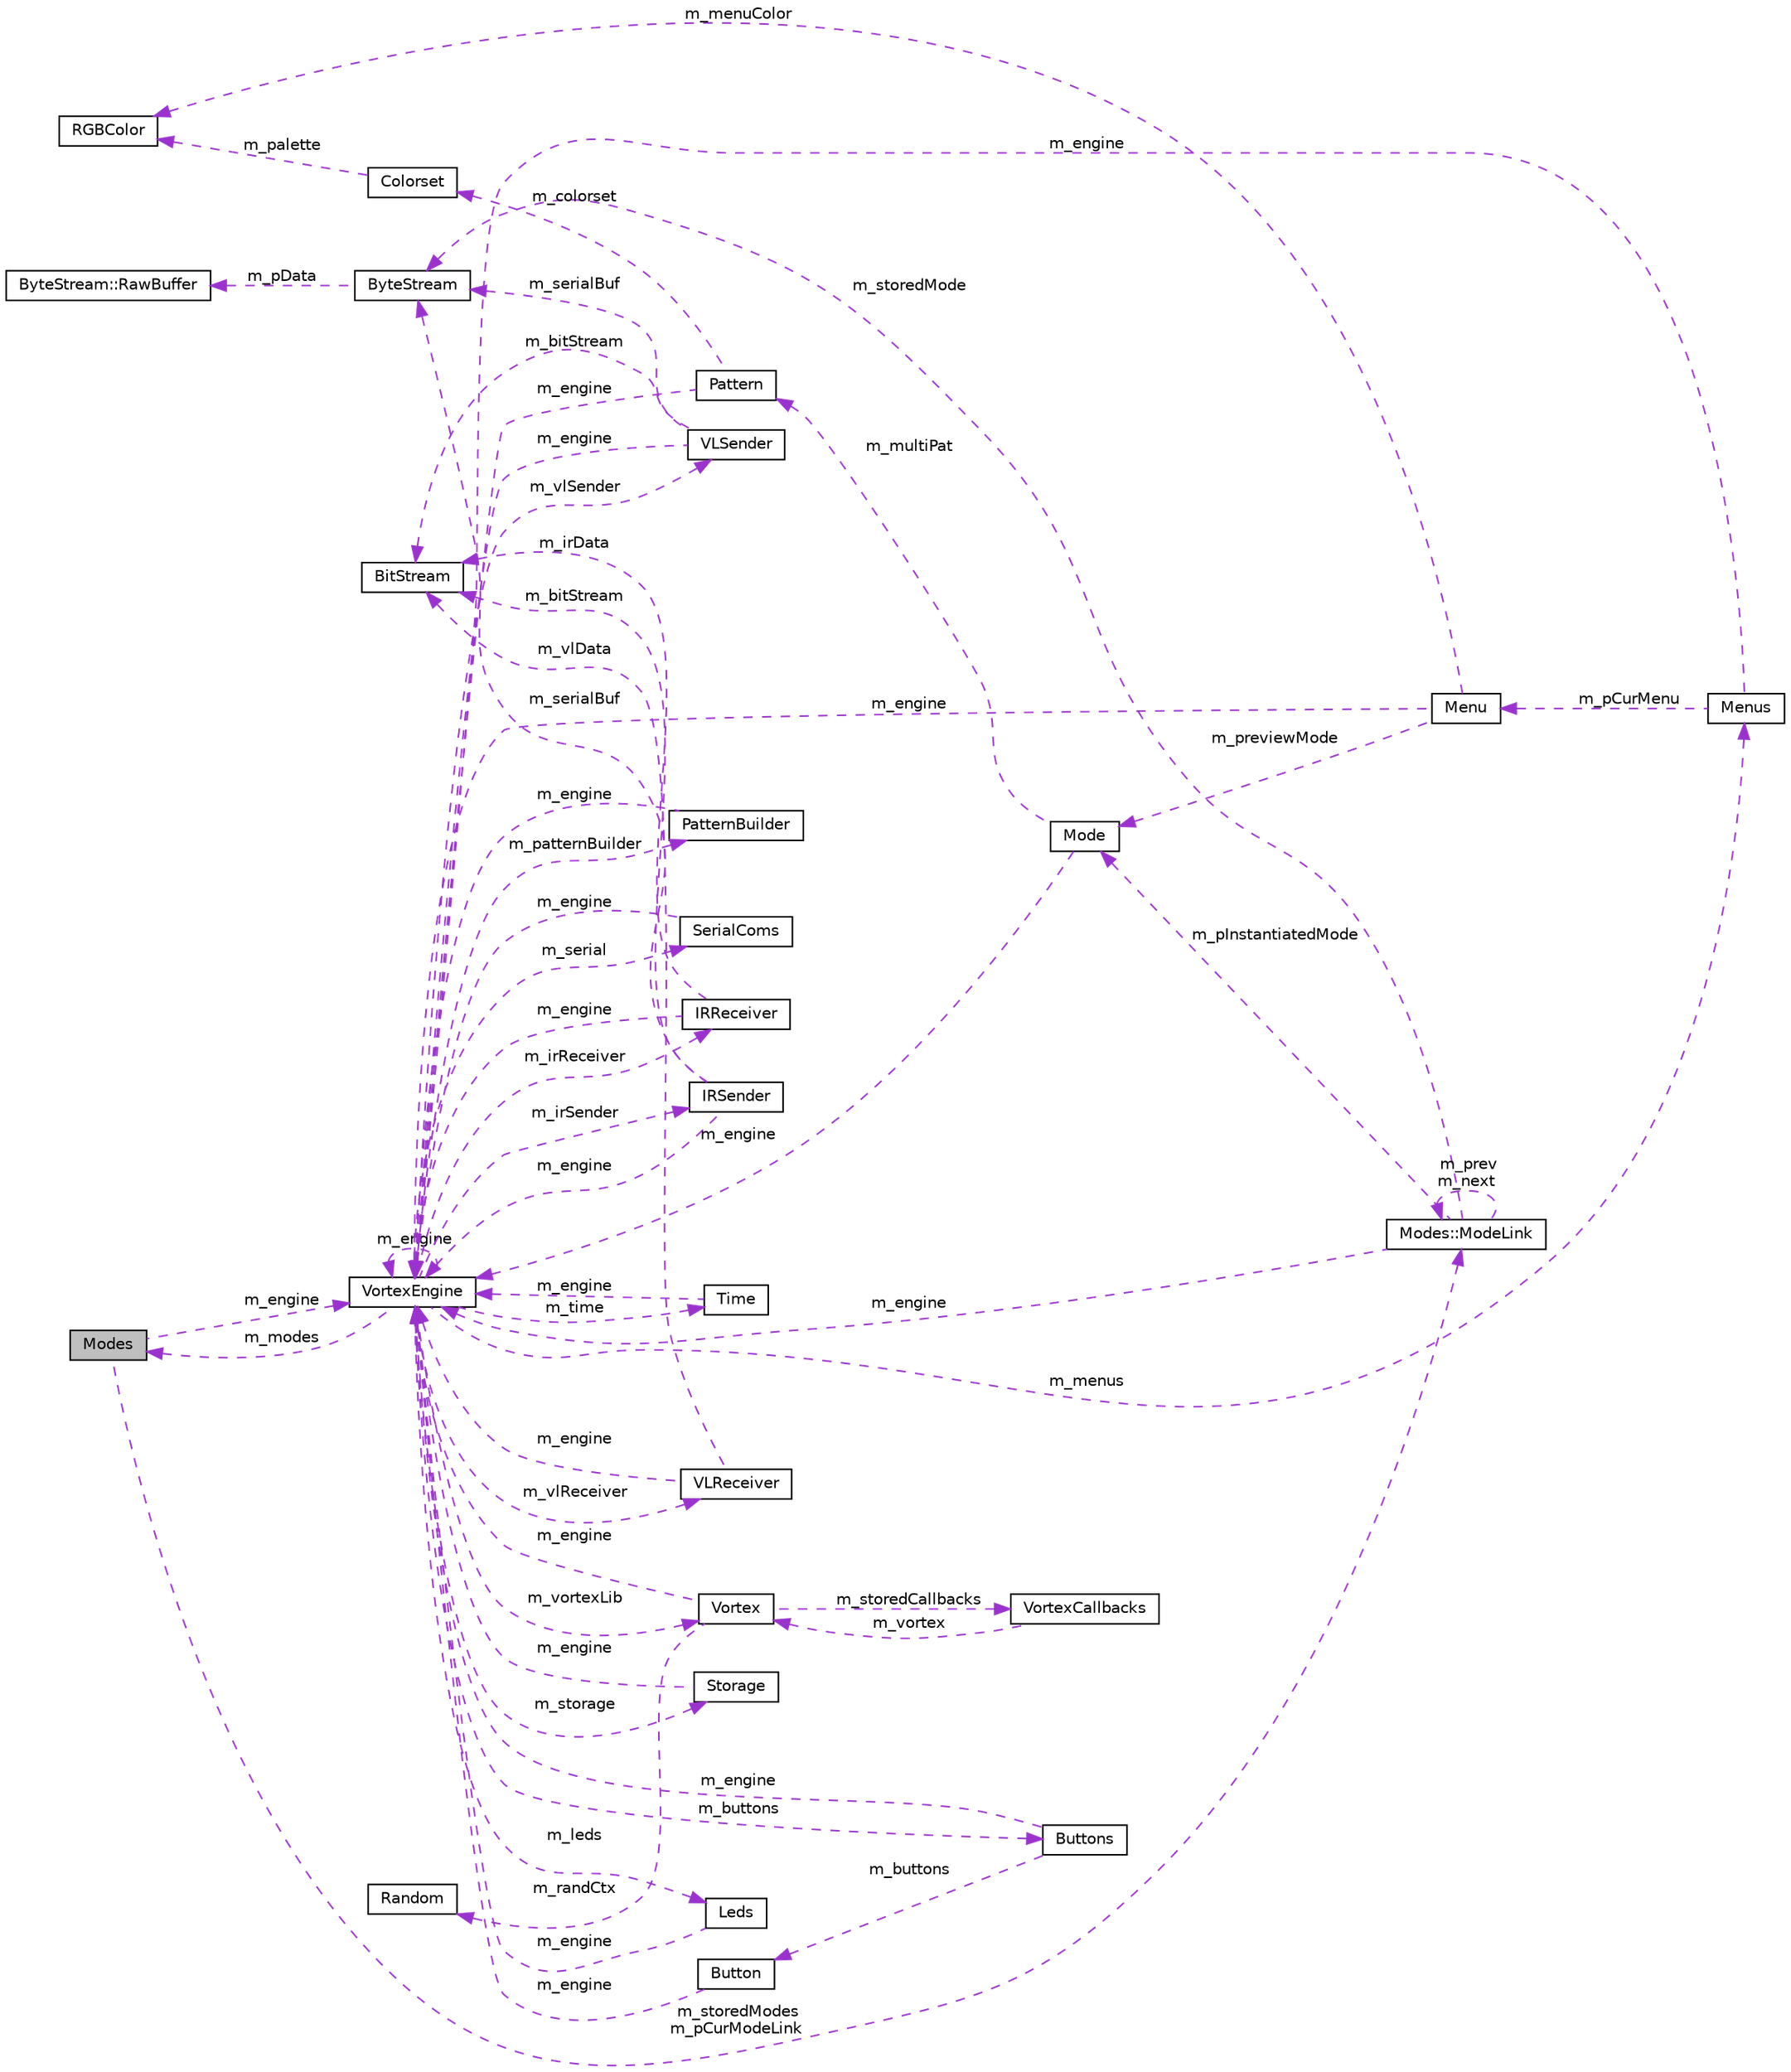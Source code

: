 digraph "Modes"
{
 // INTERACTIVE_SVG=YES
 // LATEX_PDF_SIZE
  bgcolor="transparent";
  edge [fontname="Helvetica",fontsize="10",labelfontname="Helvetica",labelfontsize="10"];
  node [fontname="Helvetica",fontsize="10",shape=record];
  rankdir="LR";
  Node1 [label="Modes",height=0.2,width=0.4,color="black", fillcolor="grey75", style="filled", fontcolor="black",tooltip=" "];
  Node2 -> Node1 [dir="back",color="darkorchid3",fontsize="10",style="dashed",label=" m_engine" ,fontname="Helvetica"];
  Node2 [label="VortexEngine",height=0.2,width=0.4,color="black",URL="$classVortexEngine.html",tooltip=" "];
  Node3 -> Node2 [dir="back",color="darkorchid3",fontsize="10",style="dashed",label=" m_vlReceiver" ,fontname="Helvetica"];
  Node3 [label="VLReceiver",height=0.2,width=0.4,color="black",URL="$classVLReceiver.html",tooltip=" "];
  Node2 -> Node3 [dir="back",color="darkorchid3",fontsize="10",style="dashed",label=" m_engine" ,fontname="Helvetica"];
  Node4 -> Node3 [dir="back",color="darkorchid3",fontsize="10",style="dashed",label=" m_vlData" ,fontname="Helvetica"];
  Node4 [label="BitStream",height=0.2,width=0.4,color="black",URL="$classBitStream.html",tooltip=" "];
  Node5 -> Node2 [dir="back",color="darkorchid3",fontsize="10",style="dashed",label=" m_storage" ,fontname="Helvetica"];
  Node5 [label="Storage",height=0.2,width=0.4,color="black",URL="$classStorage.html",tooltip=" "];
  Node2 -> Node5 [dir="back",color="darkorchid3",fontsize="10",style="dashed",label=" m_engine" ,fontname="Helvetica"];
  Node6 -> Node2 [dir="back",color="darkorchid3",fontsize="10",style="dashed",label=" m_irSender" ,fontname="Helvetica"];
  Node6 [label="IRSender",height=0.2,width=0.4,color="black",URL="$classIRSender.html",tooltip=" "];
  Node2 -> Node6 [dir="back",color="darkorchid3",fontsize="10",style="dashed",label=" m_engine" ,fontname="Helvetica"];
  Node4 -> Node6 [dir="back",color="darkorchid3",fontsize="10",style="dashed",label=" m_bitStream" ,fontname="Helvetica"];
  Node7 -> Node6 [dir="back",color="darkorchid3",fontsize="10",style="dashed",label=" m_serialBuf" ,fontname="Helvetica"];
  Node7 [label="ByteStream",height=0.2,width=0.4,color="black",URL="$classByteStream.html",tooltip=" "];
  Node8 -> Node7 [dir="back",color="darkorchid3",fontsize="10",style="dashed",label=" m_pData" ,fontname="Helvetica"];
  Node8 [label="ByteStream::RawBuffer",height=0.2,width=0.4,color="black",URL="$structByteStream_1_1RawBuffer.html",tooltip=" "];
  Node2 -> Node2 [dir="back",color="darkorchid3",fontsize="10",style="dashed",label=" m_engine" ,fontname="Helvetica"];
  Node9 -> Node2 [dir="back",color="darkorchid3",fontsize="10",style="dashed",label=" m_buttons" ,fontname="Helvetica"];
  Node9 [label="Buttons",height=0.2,width=0.4,color="black",URL="$classButtons.html",tooltip=" "];
  Node2 -> Node9 [dir="back",color="darkorchid3",fontsize="10",style="dashed",label=" m_engine" ,fontname="Helvetica"];
  Node10 -> Node9 [dir="back",color="darkorchid3",fontsize="10",style="dashed",label=" m_buttons" ,fontname="Helvetica"];
  Node10 [label="Button",height=0.2,width=0.4,color="black",URL="$classButton.html",tooltip=" "];
  Node2 -> Node10 [dir="back",color="darkorchid3",fontsize="10",style="dashed",label=" m_engine" ,fontname="Helvetica"];
  Node11 -> Node2 [dir="back",color="darkorchid3",fontsize="10",style="dashed",label=" m_leds" ,fontname="Helvetica"];
  Node11 [label="Leds",height=0.2,width=0.4,color="black",URL="$classLeds.html",tooltip=" "];
  Node2 -> Node11 [dir="back",color="darkorchid3",fontsize="10",style="dashed",label=" m_engine" ,fontname="Helvetica"];
  Node12 -> Node2 [dir="back",color="darkorchid3",fontsize="10",style="dashed",label=" m_patternBuilder" ,fontname="Helvetica"];
  Node12 [label="PatternBuilder",height=0.2,width=0.4,color="black",URL="$classPatternBuilder.html",tooltip=" "];
  Node2 -> Node12 [dir="back",color="darkorchid3",fontsize="10",style="dashed",label=" m_engine" ,fontname="Helvetica"];
  Node13 -> Node2 [dir="back",color="darkorchid3",fontsize="10",style="dashed",label=" m_vlSender" ,fontname="Helvetica"];
  Node13 [label="VLSender",height=0.2,width=0.4,color="black",URL="$classVLSender.html",tooltip=" "];
  Node2 -> Node13 [dir="back",color="darkorchid3",fontsize="10",style="dashed",label=" m_engine" ,fontname="Helvetica"];
  Node4 -> Node13 [dir="back",color="darkorchid3",fontsize="10",style="dashed",label=" m_bitStream" ,fontname="Helvetica"];
  Node7 -> Node13 [dir="back",color="darkorchid3",fontsize="10",style="dashed",label=" m_serialBuf" ,fontname="Helvetica"];
  Node1 -> Node2 [dir="back",color="darkorchid3",fontsize="10",style="dashed",label=" m_modes" ,fontname="Helvetica"];
  Node14 -> Node2 [dir="back",color="darkorchid3",fontsize="10",style="dashed",label=" m_serial" ,fontname="Helvetica"];
  Node14 [label="SerialComs",height=0.2,width=0.4,color="black",URL="$classSerialComs.html",tooltip=" "];
  Node2 -> Node14 [dir="back",color="darkorchid3",fontsize="10",style="dashed",label=" m_engine" ,fontname="Helvetica"];
  Node15 -> Node2 [dir="back",color="darkorchid3",fontsize="10",style="dashed",label=" m_vortexLib" ,fontname="Helvetica"];
  Node15 [label="Vortex",height=0.2,width=0.4,color="black",URL="$classVortex.html",tooltip=" "];
  Node16 -> Node15 [dir="back",color="darkorchid3",fontsize="10",style="dashed",label=" m_randCtx" ,fontname="Helvetica"];
  Node16 [label="Random",height=0.2,width=0.4,color="black",URL="$classRandom.html",tooltip=" "];
  Node2 -> Node15 [dir="back",color="darkorchid3",fontsize="10",style="dashed",label=" m_engine" ,fontname="Helvetica"];
  Node17 -> Node15 [dir="back",color="darkorchid3",fontsize="10",style="dashed",label=" m_storedCallbacks" ,fontname="Helvetica"];
  Node17 [label="VortexCallbacks",height=0.2,width=0.4,color="black",URL="$classVortexCallbacks.html",tooltip=" "];
  Node15 -> Node17 [dir="back",color="darkorchid3",fontsize="10",style="dashed",label=" m_vortex" ,fontname="Helvetica"];
  Node18 -> Node2 [dir="back",color="darkorchid3",fontsize="10",style="dashed",label=" m_irReceiver" ,fontname="Helvetica"];
  Node18 [label="IRReceiver",height=0.2,width=0.4,color="black",URL="$classIRReceiver.html",tooltip=" "];
  Node2 -> Node18 [dir="back",color="darkorchid3",fontsize="10",style="dashed",label=" m_engine" ,fontname="Helvetica"];
  Node4 -> Node18 [dir="back",color="darkorchid3",fontsize="10",style="dashed",label=" m_irData" ,fontname="Helvetica"];
  Node19 -> Node2 [dir="back",color="darkorchid3",fontsize="10",style="dashed",label=" m_time" ,fontname="Helvetica"];
  Node19 [label="Time",height=0.2,width=0.4,color="black",URL="$classTime.html",tooltip=" "];
  Node2 -> Node19 [dir="back",color="darkorchid3",fontsize="10",style="dashed",label=" m_engine" ,fontname="Helvetica"];
  Node20 -> Node2 [dir="back",color="darkorchid3",fontsize="10",style="dashed",label=" m_menus" ,fontname="Helvetica"];
  Node20 [label="Menus",height=0.2,width=0.4,color="black",URL="$classMenus.html",tooltip=" "];
  Node2 -> Node20 [dir="back",color="darkorchid3",fontsize="10",style="dashed",label=" m_engine" ,fontname="Helvetica"];
  Node21 -> Node20 [dir="back",color="darkorchid3",fontsize="10",style="dashed",label=" m_pCurMenu" ,fontname="Helvetica"];
  Node21 [label="Menu",height=0.2,width=0.4,color="black",URL="$classMenu.html",tooltip=" "];
  Node22 -> Node21 [dir="back",color="darkorchid3",fontsize="10",style="dashed",label=" m_previewMode" ,fontname="Helvetica"];
  Node22 [label="Mode",height=0.2,width=0.4,color="black",URL="$classMode.html",tooltip=" "];
  Node2 -> Node22 [dir="back",color="darkorchid3",fontsize="10",style="dashed",label=" m_engine" ,fontname="Helvetica"];
  Node23 -> Node22 [dir="back",color="darkorchid3",fontsize="10",style="dashed",label=" m_multiPat" ,fontname="Helvetica"];
  Node23 [label="Pattern",height=0.2,width=0.4,color="black",URL="$classPattern.html",tooltip=" "];
  Node2 -> Node23 [dir="back",color="darkorchid3",fontsize="10",style="dashed",label=" m_engine" ,fontname="Helvetica"];
  Node24 -> Node23 [dir="back",color="darkorchid3",fontsize="10",style="dashed",label=" m_colorset" ,fontname="Helvetica"];
  Node24 [label="Colorset",height=0.2,width=0.4,color="black",URL="$classColorset.html",tooltip=" "];
  Node25 -> Node24 [dir="back",color="darkorchid3",fontsize="10",style="dashed",label=" m_palette" ,fontname="Helvetica"];
  Node25 [label="RGBColor",height=0.2,width=0.4,color="black",URL="$classRGBColor.html",tooltip=" "];
  Node25 -> Node21 [dir="back",color="darkorchid3",fontsize="10",style="dashed",label=" m_menuColor" ,fontname="Helvetica"];
  Node2 -> Node21 [dir="back",color="darkorchid3",fontsize="10",style="dashed",label=" m_engine" ,fontname="Helvetica"];
  Node26 -> Node1 [dir="back",color="darkorchid3",fontsize="10",style="dashed",label=" m_storedModes\nm_pCurModeLink" ,fontname="Helvetica"];
  Node26 [label="Modes::ModeLink",height=0.2,width=0.4,color="black",URL="$classModes_1_1ModeLink.html",tooltip=" "];
  Node22 -> Node26 [dir="back",color="darkorchid3",fontsize="10",style="dashed",label=" m_pInstantiatedMode" ,fontname="Helvetica"];
  Node2 -> Node26 [dir="back",color="darkorchid3",fontsize="10",style="dashed",label=" m_engine" ,fontname="Helvetica"];
  Node7 -> Node26 [dir="back",color="darkorchid3",fontsize="10",style="dashed",label=" m_storedMode" ,fontname="Helvetica"];
  Node26 -> Node26 [dir="back",color="darkorchid3",fontsize="10",style="dashed",label=" m_prev\nm_next" ,fontname="Helvetica"];
}
